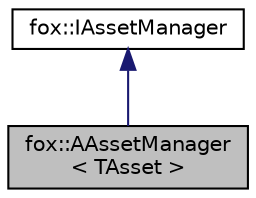 digraph "fox::AAssetManager&lt; TAsset &gt;"
{
 // LATEX_PDF_SIZE
  edge [fontname="Helvetica",fontsize="10",labelfontname="Helvetica",labelfontsize="10"];
  node [fontname="Helvetica",fontsize="10",shape=record];
  Node1 [label="fox::AAssetManager\l\< TAsset \>",height=0.2,width=0.4,color="black", fillcolor="grey75", style="filled", fontcolor="black",tooltip=" "];
  Node2 -> Node1 [dir="back",color="midnightblue",fontsize="10",style="solid",fontname="Helvetica"];
  Node2 [label="fox::IAssetManager",height=0.2,width=0.4,color="black", fillcolor="white", style="filled",URL="$classfox_1_1IAssetManager.html",tooltip=" "];
}
